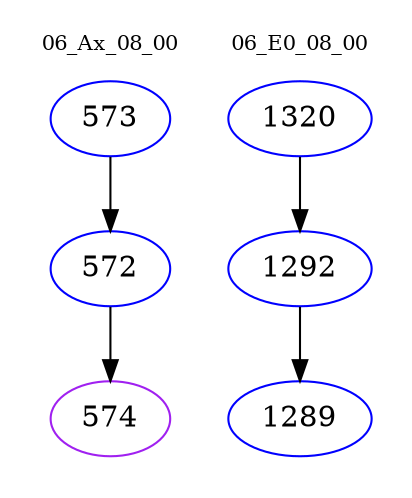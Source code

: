 digraph{
subgraph cluster_0 {
color = white
label = "06_Ax_08_00";
fontsize=10;
T0_573 [label="573", color="blue"]
T0_573 -> T0_572 [color="black"]
T0_572 [label="572", color="blue"]
T0_572 -> T0_574 [color="black"]
T0_574 [label="574", color="purple"]
}
subgraph cluster_1 {
color = white
label = "06_E0_08_00";
fontsize=10;
T1_1320 [label="1320", color="blue"]
T1_1320 -> T1_1292 [color="black"]
T1_1292 [label="1292", color="blue"]
T1_1292 -> T1_1289 [color="black"]
T1_1289 [label="1289", color="blue"]
}
}
